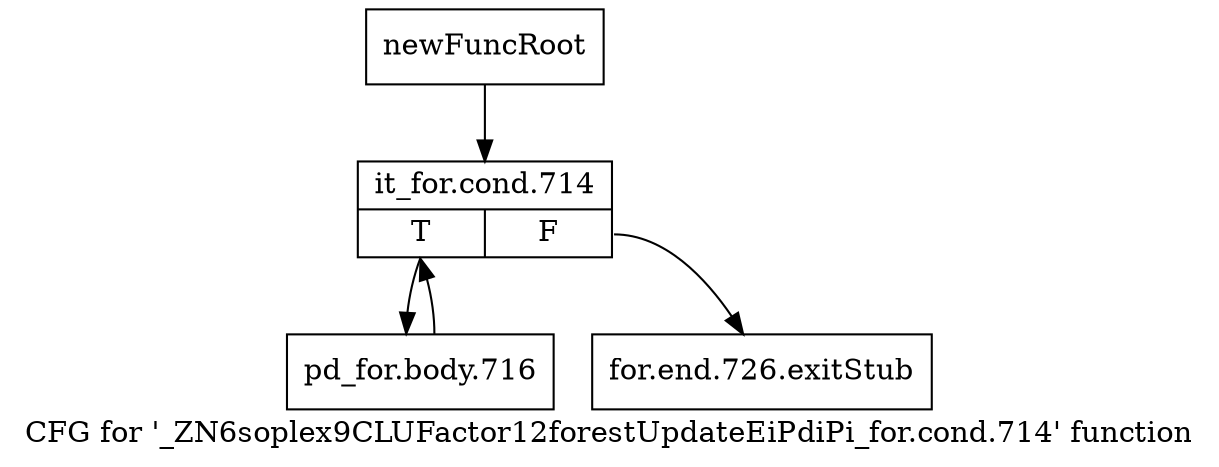 digraph "CFG for '_ZN6soplex9CLUFactor12forestUpdateEiPdiPi_for.cond.714' function" {
	label="CFG for '_ZN6soplex9CLUFactor12forestUpdateEiPdiPi_for.cond.714' function";

	Node0x2cbfda0 [shape=record,label="{newFuncRoot}"];
	Node0x2cbfda0 -> Node0x2cbfe40;
	Node0x2cbfdf0 [shape=record,label="{for.end.726.exitStub}"];
	Node0x2cbfe40 [shape=record,label="{it_for.cond.714|{<s0>T|<s1>F}}"];
	Node0x2cbfe40:s0 -> Node0x2cbfe90;
	Node0x2cbfe40:s1 -> Node0x2cbfdf0;
	Node0x2cbfe90 [shape=record,label="{pd_for.body.716}"];
	Node0x2cbfe90 -> Node0x2cbfe40;
}
